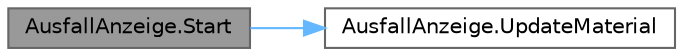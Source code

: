 digraph "AusfallAnzeige.Start"
{
 // LATEX_PDF_SIZE
  bgcolor="transparent";
  edge [fontname=Helvetica,fontsize=10,labelfontname=Helvetica,labelfontsize=10];
  node [fontname=Helvetica,fontsize=10,shape=box,height=0.2,width=0.4];
  rankdir="LR";
  Node1 [id="Node000001",label="AusfallAnzeige.Start",height=0.2,width=0.4,color="gray40", fillcolor="grey60", style="filled", fontcolor="black",tooltip="This method initialises the display for the component this script is attached to."];
  Node1 -> Node2 [id="edge1_Node000001_Node000002",color="steelblue1",style="solid",tooltip=" "];
  Node2 [id="Node000002",label="AusfallAnzeige.UpdateMaterial",height=0.2,width=0.4,color="grey40", fillcolor="white", style="filled",URL="$class_ausfall_anzeige.html#ab8ff0c740ab3ad046e9c4fa9b36e37c5",tooltip="This method updates the material of the display based on whether the component the script is attached..."];
}
